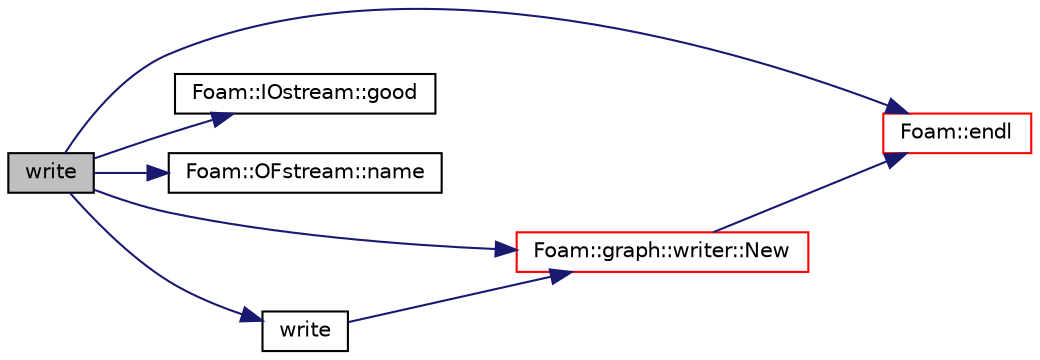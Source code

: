 digraph "write"
{
  bgcolor="transparent";
  edge [fontname="Helvetica",fontsize="10",labelfontname="Helvetica",labelfontsize="10"];
  node [fontname="Helvetica",fontsize="10",shape=record];
  rankdir="LR";
  Node589 [label="write",height=0.2,width=0.4,color="black", fillcolor="grey75", style="filled", fontcolor="black"];
  Node589 -> Node590 [color="midnightblue",fontsize="10",style="solid",fontname="Helvetica"];
  Node590 [label="Foam::endl",height=0.2,width=0.4,color="red",URL="$a21851.html#a2db8fe02a0d3909e9351bb4275b23ce4",tooltip="Add newline and flush stream. "];
  Node589 -> Node592 [color="midnightblue",fontsize="10",style="solid",fontname="Helvetica"];
  Node592 [label="Foam::IOstream::good",height=0.2,width=0.4,color="black",URL="$a27333.html#abdcc7f96f487faadc7769afcf58fe992",tooltip="Return true if next operation might succeed. "];
  Node589 -> Node593 [color="midnightblue",fontsize="10",style="solid",fontname="Helvetica"];
  Node593 [label="Foam::OFstream::name",height=0.2,width=0.4,color="black",URL="$a27297.html#aba53f1f9c8fadfa65f4099af10df348c",tooltip="Return the name of the stream. "];
  Node589 -> Node594 [color="midnightblue",fontsize="10",style="solid",fontname="Helvetica"];
  Node594 [label="Foam::graph::writer::New",height=0.2,width=0.4,color="red",URL="$a27821.html#aa1efbf10766de2edf081edcdfcf436f9",tooltip="Return a reference to the selected writer. "];
  Node594 -> Node590 [color="midnightblue",fontsize="10",style="solid",fontname="Helvetica"];
  Node589 -> Node644 [color="midnightblue",fontsize="10",style="solid",fontname="Helvetica"];
  Node644 [label="write",height=0.2,width=0.4,color="black",URL="$a27813.html#a8e266c1d71e1756c7c2c6f66b57ac4f1",tooltip="Write graph to stream in given format. "];
  Node644 -> Node594 [color="midnightblue",fontsize="10",style="solid",fontname="Helvetica"];
}
